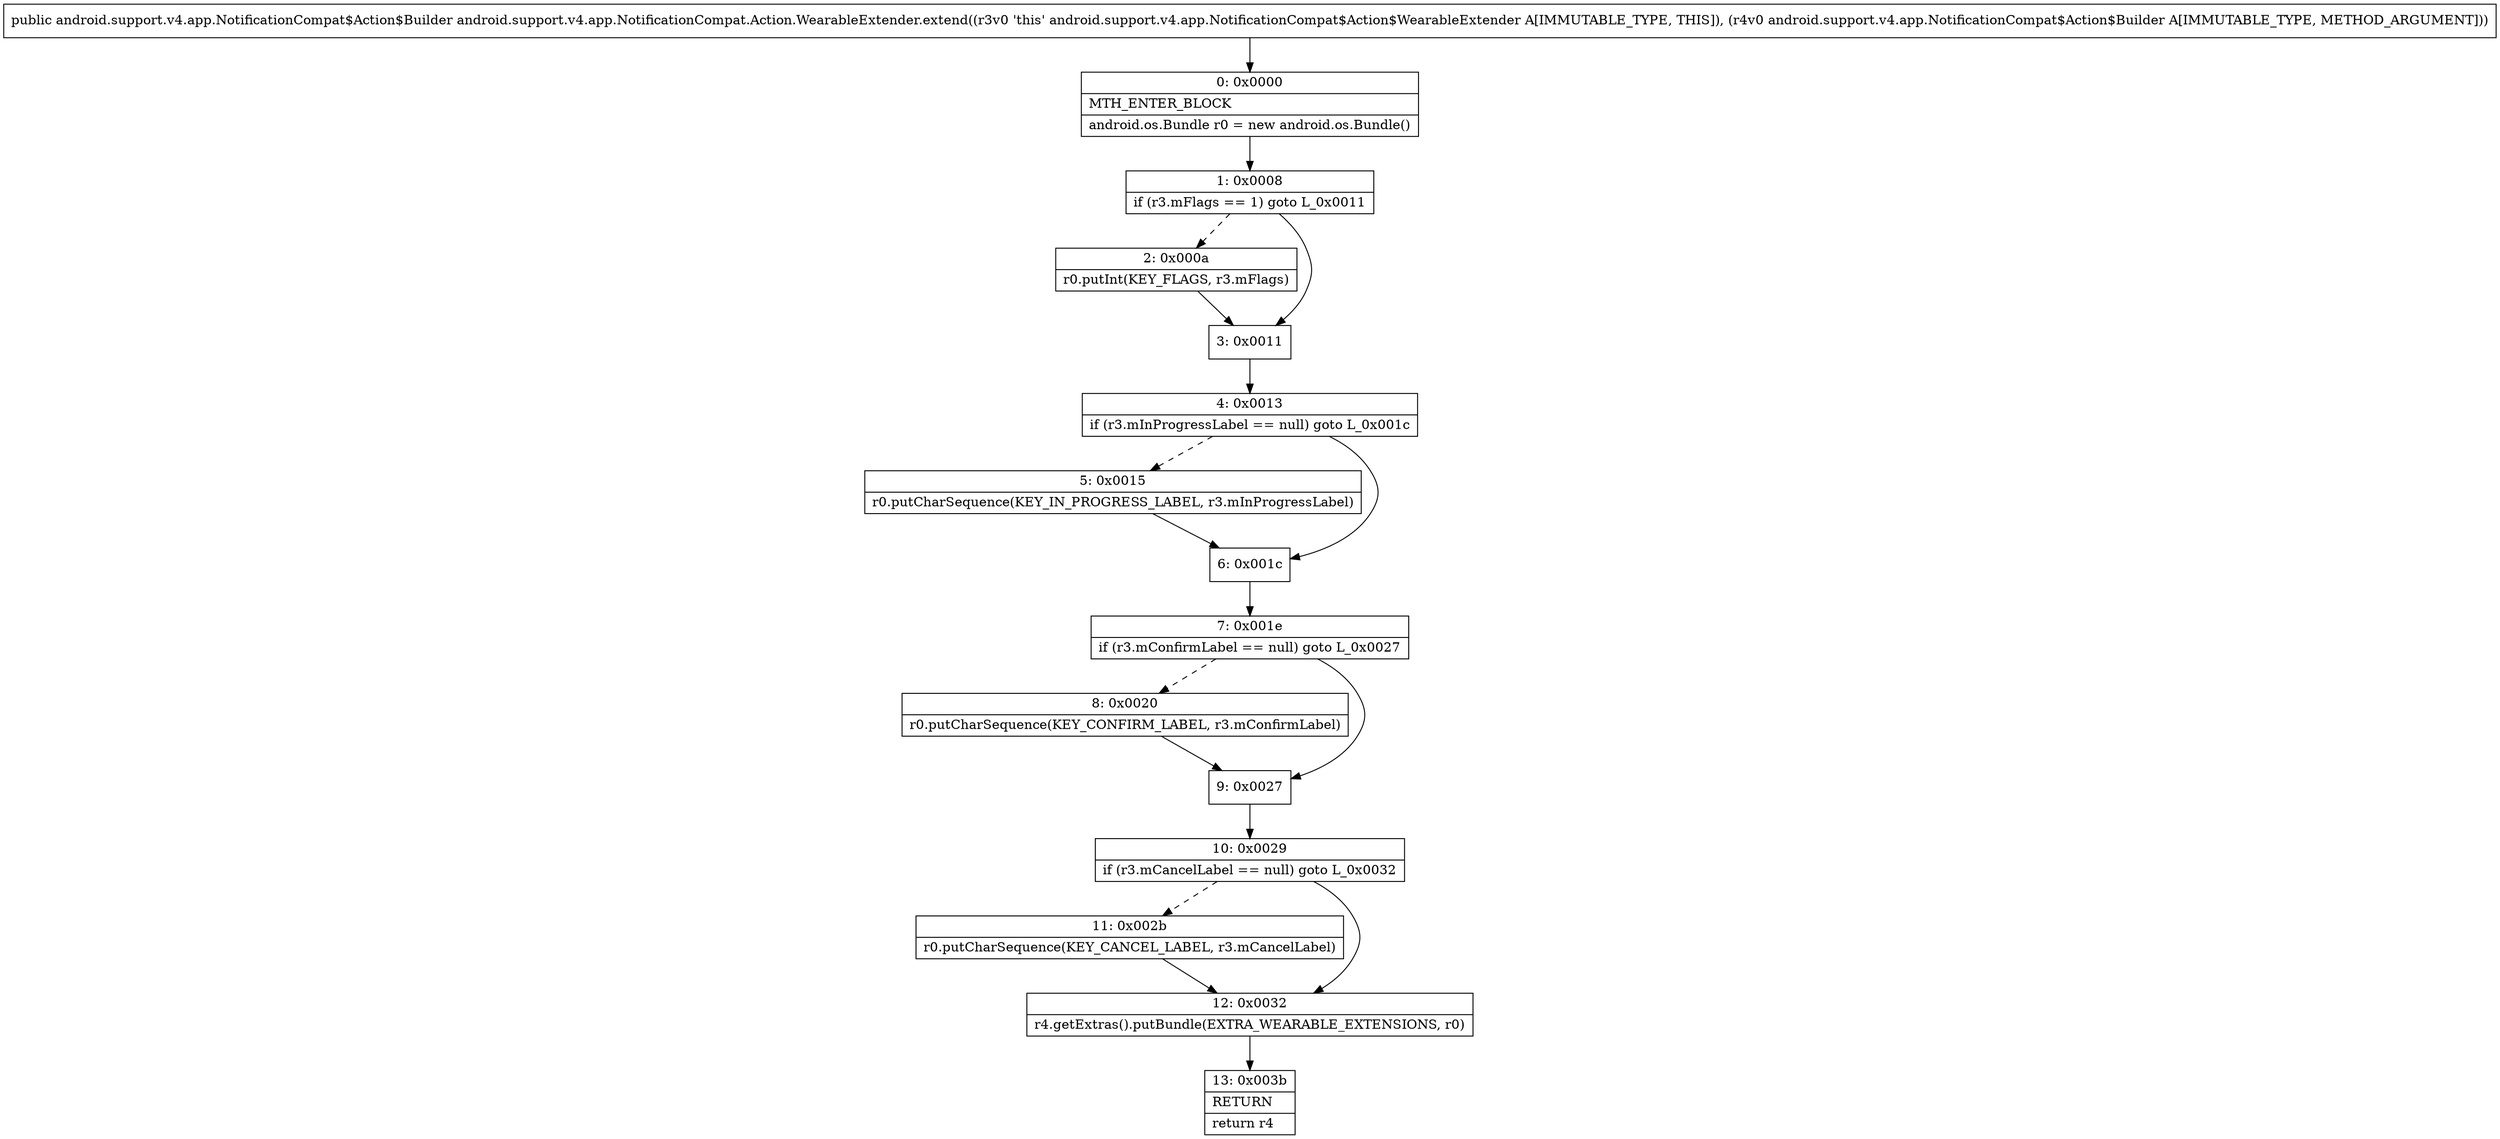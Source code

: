 digraph "CFG forandroid.support.v4.app.NotificationCompat.Action.WearableExtender.extend(Landroid\/support\/v4\/app\/NotificationCompat$Action$Builder;)Landroid\/support\/v4\/app\/NotificationCompat$Action$Builder;" {
Node_0 [shape=record,label="{0\:\ 0x0000|MTH_ENTER_BLOCK\l|android.os.Bundle r0 = new android.os.Bundle()\l}"];
Node_1 [shape=record,label="{1\:\ 0x0008|if (r3.mFlags == 1) goto L_0x0011\l}"];
Node_2 [shape=record,label="{2\:\ 0x000a|r0.putInt(KEY_FLAGS, r3.mFlags)\l}"];
Node_3 [shape=record,label="{3\:\ 0x0011}"];
Node_4 [shape=record,label="{4\:\ 0x0013|if (r3.mInProgressLabel == null) goto L_0x001c\l}"];
Node_5 [shape=record,label="{5\:\ 0x0015|r0.putCharSequence(KEY_IN_PROGRESS_LABEL, r3.mInProgressLabel)\l}"];
Node_6 [shape=record,label="{6\:\ 0x001c}"];
Node_7 [shape=record,label="{7\:\ 0x001e|if (r3.mConfirmLabel == null) goto L_0x0027\l}"];
Node_8 [shape=record,label="{8\:\ 0x0020|r0.putCharSequence(KEY_CONFIRM_LABEL, r3.mConfirmLabel)\l}"];
Node_9 [shape=record,label="{9\:\ 0x0027}"];
Node_10 [shape=record,label="{10\:\ 0x0029|if (r3.mCancelLabel == null) goto L_0x0032\l}"];
Node_11 [shape=record,label="{11\:\ 0x002b|r0.putCharSequence(KEY_CANCEL_LABEL, r3.mCancelLabel)\l}"];
Node_12 [shape=record,label="{12\:\ 0x0032|r4.getExtras().putBundle(EXTRA_WEARABLE_EXTENSIONS, r0)\l}"];
Node_13 [shape=record,label="{13\:\ 0x003b|RETURN\l|return r4\l}"];
MethodNode[shape=record,label="{public android.support.v4.app.NotificationCompat$Action$Builder android.support.v4.app.NotificationCompat.Action.WearableExtender.extend((r3v0 'this' android.support.v4.app.NotificationCompat$Action$WearableExtender A[IMMUTABLE_TYPE, THIS]), (r4v0 android.support.v4.app.NotificationCompat$Action$Builder A[IMMUTABLE_TYPE, METHOD_ARGUMENT])) }"];
MethodNode -> Node_0;
Node_0 -> Node_1;
Node_1 -> Node_2[style=dashed];
Node_1 -> Node_3;
Node_2 -> Node_3;
Node_3 -> Node_4;
Node_4 -> Node_5[style=dashed];
Node_4 -> Node_6;
Node_5 -> Node_6;
Node_6 -> Node_7;
Node_7 -> Node_8[style=dashed];
Node_7 -> Node_9;
Node_8 -> Node_9;
Node_9 -> Node_10;
Node_10 -> Node_11[style=dashed];
Node_10 -> Node_12;
Node_11 -> Node_12;
Node_12 -> Node_13;
}

